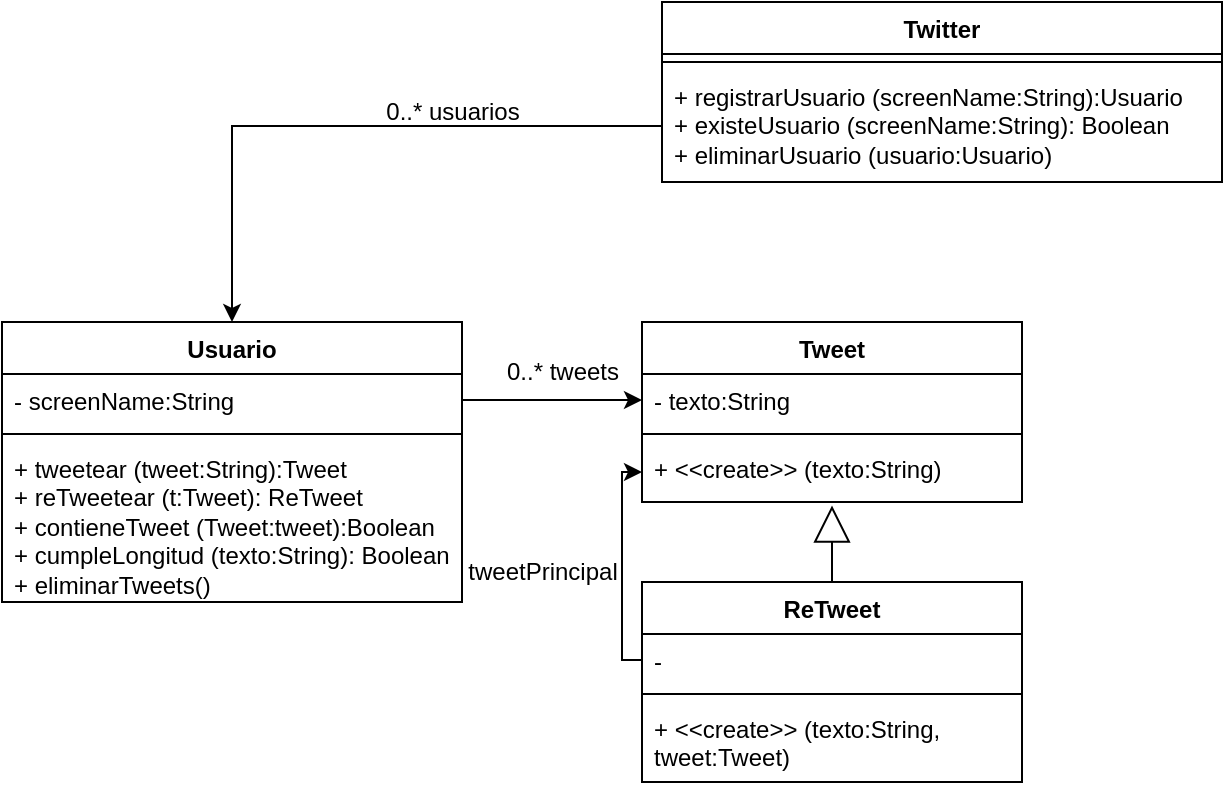 <mxfile version="21.7.5" type="device">
  <diagram name="Page-1" id="R1R_3aNxFazI_rZz0ZQ0">
    <mxGraphModel dx="768" dy="760" grid="1" gridSize="10" guides="1" tooltips="1" connect="1" arrows="1" fold="1" page="1" pageScale="1" pageWidth="827" pageHeight="1169" math="0" shadow="0">
      <root>
        <mxCell id="0" />
        <mxCell id="1" parent="0" />
        <mxCell id="3AgAqEIp-Rrh2BUXrRHy-1" value="Twitter" style="swimlane;fontStyle=1;align=center;verticalAlign=top;childLayout=stackLayout;horizontal=1;startSize=26;horizontalStack=0;resizeParent=1;resizeParentMax=0;resizeLast=0;collapsible=1;marginBottom=0;whiteSpace=wrap;html=1;" vertex="1" parent="1">
          <mxGeometry x="370" y="80" width="280" height="90" as="geometry" />
        </mxCell>
        <mxCell id="3AgAqEIp-Rrh2BUXrRHy-3" value="" style="line;strokeWidth=1;fillColor=none;align=left;verticalAlign=middle;spacingTop=-1;spacingLeft=3;spacingRight=3;rotatable=0;labelPosition=right;points=[];portConstraint=eastwest;strokeColor=inherit;" vertex="1" parent="3AgAqEIp-Rrh2BUXrRHy-1">
          <mxGeometry y="26" width="280" height="8" as="geometry" />
        </mxCell>
        <mxCell id="3AgAqEIp-Rrh2BUXrRHy-4" value="+ registrarUsuario (screenName:String):Usuario&lt;br&gt;+ existeUsuario (screenName:String): Boolean&lt;br&gt;+ eliminarUsuario (usuario:Usuario)" style="text;strokeColor=none;fillColor=none;align=left;verticalAlign=top;spacingLeft=4;spacingRight=4;overflow=hidden;rotatable=0;points=[[0,0.5],[1,0.5]];portConstraint=eastwest;whiteSpace=wrap;html=1;" vertex="1" parent="3AgAqEIp-Rrh2BUXrRHy-1">
          <mxGeometry y="34" width="280" height="56" as="geometry" />
        </mxCell>
        <mxCell id="3AgAqEIp-Rrh2BUXrRHy-5" value="Usuario" style="swimlane;fontStyle=1;align=center;verticalAlign=top;childLayout=stackLayout;horizontal=1;startSize=26;horizontalStack=0;resizeParent=1;resizeParentMax=0;resizeLast=0;collapsible=1;marginBottom=0;whiteSpace=wrap;html=1;" vertex="1" parent="1">
          <mxGeometry x="40" y="240" width="230" height="140" as="geometry" />
        </mxCell>
        <mxCell id="3AgAqEIp-Rrh2BUXrRHy-6" value="- screenName:String" style="text;strokeColor=none;fillColor=none;align=left;verticalAlign=top;spacingLeft=4;spacingRight=4;overflow=hidden;rotatable=0;points=[[0,0.5],[1,0.5]];portConstraint=eastwest;whiteSpace=wrap;html=1;" vertex="1" parent="3AgAqEIp-Rrh2BUXrRHy-5">
          <mxGeometry y="26" width="230" height="26" as="geometry" />
        </mxCell>
        <mxCell id="3AgAqEIp-Rrh2BUXrRHy-7" value="" style="line;strokeWidth=1;fillColor=none;align=left;verticalAlign=middle;spacingTop=-1;spacingLeft=3;spacingRight=3;rotatable=0;labelPosition=right;points=[];portConstraint=eastwest;strokeColor=inherit;" vertex="1" parent="3AgAqEIp-Rrh2BUXrRHy-5">
          <mxGeometry y="52" width="230" height="8" as="geometry" />
        </mxCell>
        <mxCell id="3AgAqEIp-Rrh2BUXrRHy-8" value="+ tweetear (tweet:String):Tweet&lt;br&gt;+ reTweetear (t:Tweet): ReTweet&lt;br&gt;+ contieneTweet (Tweet:tweet):Boolean&lt;br&gt;+ cumpleLongitud (texto:String): Boolean&lt;br&gt;+ eliminarTweets()&amp;nbsp;" style="text;strokeColor=none;fillColor=none;align=left;verticalAlign=top;spacingLeft=4;spacingRight=4;overflow=hidden;rotatable=0;points=[[0,0.5],[1,0.5]];portConstraint=eastwest;whiteSpace=wrap;html=1;" vertex="1" parent="3AgAqEIp-Rrh2BUXrRHy-5">
          <mxGeometry y="60" width="230" height="80" as="geometry" />
        </mxCell>
        <mxCell id="3AgAqEIp-Rrh2BUXrRHy-9" value="Tweet" style="swimlane;fontStyle=1;align=center;verticalAlign=top;childLayout=stackLayout;horizontal=1;startSize=26;horizontalStack=0;resizeParent=1;resizeParentMax=0;resizeLast=0;collapsible=1;marginBottom=0;whiteSpace=wrap;html=1;" vertex="1" parent="1">
          <mxGeometry x="360" y="240" width="190" height="90" as="geometry" />
        </mxCell>
        <mxCell id="3AgAqEIp-Rrh2BUXrRHy-10" value="- texto:String" style="text;strokeColor=none;fillColor=none;align=left;verticalAlign=top;spacingLeft=4;spacingRight=4;overflow=hidden;rotatable=0;points=[[0,0.5],[1,0.5]];portConstraint=eastwest;whiteSpace=wrap;html=1;" vertex="1" parent="3AgAqEIp-Rrh2BUXrRHy-9">
          <mxGeometry y="26" width="190" height="26" as="geometry" />
        </mxCell>
        <mxCell id="3AgAqEIp-Rrh2BUXrRHy-11" value="" style="line;strokeWidth=1;fillColor=none;align=left;verticalAlign=middle;spacingTop=-1;spacingLeft=3;spacingRight=3;rotatable=0;labelPosition=right;points=[];portConstraint=eastwest;strokeColor=inherit;" vertex="1" parent="3AgAqEIp-Rrh2BUXrRHy-9">
          <mxGeometry y="52" width="190" height="8" as="geometry" />
        </mxCell>
        <mxCell id="3AgAqEIp-Rrh2BUXrRHy-12" value="+ &amp;lt;&amp;lt;create&amp;gt;&amp;gt; (texto:String)" style="text;strokeColor=none;fillColor=none;align=left;verticalAlign=top;spacingLeft=4;spacingRight=4;overflow=hidden;rotatable=0;points=[[0,0.5],[1,0.5]];portConstraint=eastwest;whiteSpace=wrap;html=1;" vertex="1" parent="3AgAqEIp-Rrh2BUXrRHy-9">
          <mxGeometry y="60" width="190" height="30" as="geometry" />
        </mxCell>
        <mxCell id="3AgAqEIp-Rrh2BUXrRHy-17" value="" style="endArrow=classic;html=1;rounded=0;exitX=0;exitY=0.5;exitDx=0;exitDy=0;entryX=0.5;entryY=0;entryDx=0;entryDy=0;edgeStyle=orthogonalEdgeStyle;" edge="1" parent="1" source="3AgAqEIp-Rrh2BUXrRHy-4" target="3AgAqEIp-Rrh2BUXrRHy-5">
          <mxGeometry width="50" height="50" relative="1" as="geometry">
            <mxPoint x="330" y="150" as="sourcePoint" />
            <mxPoint x="370" y="340" as="targetPoint" />
          </mxGeometry>
        </mxCell>
        <mxCell id="3AgAqEIp-Rrh2BUXrRHy-18" value="" style="endArrow=classic;html=1;rounded=0;exitX=1;exitY=0.5;exitDx=0;exitDy=0;entryX=0;entryY=0.5;entryDx=0;entryDy=0;edgeStyle=orthogonalEdgeStyle;" edge="1" parent="1" source="3AgAqEIp-Rrh2BUXrRHy-6" target="3AgAqEIp-Rrh2BUXrRHy-10">
          <mxGeometry width="50" height="50" relative="1" as="geometry">
            <mxPoint x="380" y="137" as="sourcePoint" />
            <mxPoint x="195" y="250" as="targetPoint" />
          </mxGeometry>
        </mxCell>
        <mxCell id="3AgAqEIp-Rrh2BUXrRHy-20" value="0..* usuarios" style="text;html=1;align=center;verticalAlign=middle;resizable=0;points=[];autosize=1;strokeColor=none;fillColor=none;" vertex="1" parent="1">
          <mxGeometry x="220" y="120" width="90" height="30" as="geometry" />
        </mxCell>
        <mxCell id="3AgAqEIp-Rrh2BUXrRHy-21" value="0..* tweets" style="text;html=1;align=center;verticalAlign=middle;resizable=0;points=[];autosize=1;strokeColor=none;fillColor=none;" vertex="1" parent="1">
          <mxGeometry x="280" y="250" width="80" height="30" as="geometry" />
        </mxCell>
        <mxCell id="3AgAqEIp-Rrh2BUXrRHy-23" value="ReTweet" style="swimlane;fontStyle=1;align=center;verticalAlign=top;childLayout=stackLayout;horizontal=1;startSize=26;horizontalStack=0;resizeParent=1;resizeParentMax=0;resizeLast=0;collapsible=1;marginBottom=0;whiteSpace=wrap;html=1;" vertex="1" parent="1">
          <mxGeometry x="360" y="370" width="190" height="100" as="geometry" />
        </mxCell>
        <mxCell id="3AgAqEIp-Rrh2BUXrRHy-24" value="-&amp;nbsp;" style="text;strokeColor=none;fillColor=none;align=left;verticalAlign=top;spacingLeft=4;spacingRight=4;overflow=hidden;rotatable=0;points=[[0,0.5],[1,0.5]];portConstraint=eastwest;whiteSpace=wrap;html=1;" vertex="1" parent="3AgAqEIp-Rrh2BUXrRHy-23">
          <mxGeometry y="26" width="190" height="26" as="geometry" />
        </mxCell>
        <mxCell id="3AgAqEIp-Rrh2BUXrRHy-25" value="" style="line;strokeWidth=1;fillColor=none;align=left;verticalAlign=middle;spacingTop=-1;spacingLeft=3;spacingRight=3;rotatable=0;labelPosition=right;points=[];portConstraint=eastwest;strokeColor=inherit;" vertex="1" parent="3AgAqEIp-Rrh2BUXrRHy-23">
          <mxGeometry y="52" width="190" height="8" as="geometry" />
        </mxCell>
        <mxCell id="3AgAqEIp-Rrh2BUXrRHy-26" value="+ &amp;lt;&amp;lt;create&amp;gt;&amp;gt; (texto:String, tweet:Tweet)" style="text;strokeColor=none;fillColor=none;align=left;verticalAlign=top;spacingLeft=4;spacingRight=4;overflow=hidden;rotatable=0;points=[[0,0.5],[1,0.5]];portConstraint=eastwest;whiteSpace=wrap;html=1;" vertex="1" parent="3AgAqEIp-Rrh2BUXrRHy-23">
          <mxGeometry y="60" width="190" height="40" as="geometry" />
        </mxCell>
        <mxCell id="3AgAqEIp-Rrh2BUXrRHy-27" value="" style="endArrow=classic;html=1;rounded=0;entryX=0;entryY=0.5;entryDx=0;entryDy=0;edgeStyle=orthogonalEdgeStyle;exitX=0;exitY=0.5;exitDx=0;exitDy=0;" edge="1" parent="1" source="3AgAqEIp-Rrh2BUXrRHy-24" target="3AgAqEIp-Rrh2BUXrRHy-12">
          <mxGeometry width="50" height="50" relative="1" as="geometry">
            <mxPoint x="450" y="501" as="sourcePoint" />
            <mxPoint x="520" y="400" as="targetPoint" />
          </mxGeometry>
        </mxCell>
        <mxCell id="3AgAqEIp-Rrh2BUXrRHy-28" value="tweetPrincipal" style="text;html=1;align=center;verticalAlign=middle;resizable=0;points=[];autosize=1;strokeColor=none;fillColor=none;" vertex="1" parent="1">
          <mxGeometry x="260" y="350" width="100" height="30" as="geometry" />
        </mxCell>
        <mxCell id="3AgAqEIp-Rrh2BUXrRHy-29" value="" style="endArrow=block;endSize=16;endFill=0;html=1;rounded=0;exitX=0.5;exitY=0;exitDx=0;exitDy=0;entryX=0.5;entryY=1.059;entryDx=0;entryDy=0;entryPerimeter=0;" edge="1" parent="1" source="3AgAqEIp-Rrh2BUXrRHy-23" target="3AgAqEIp-Rrh2BUXrRHy-12">
          <mxGeometry width="160" relative="1" as="geometry">
            <mxPoint x="290" y="340" as="sourcePoint" />
            <mxPoint x="450" y="340" as="targetPoint" />
          </mxGeometry>
        </mxCell>
      </root>
    </mxGraphModel>
  </diagram>
</mxfile>
